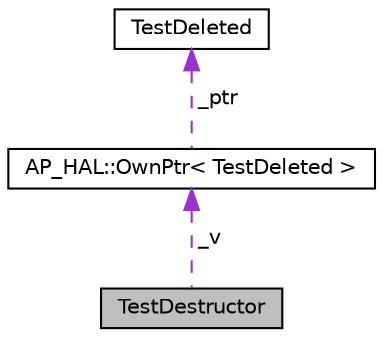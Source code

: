 digraph "TestDestructor"
{
 // INTERACTIVE_SVG=YES
  edge [fontname="Helvetica",fontsize="10",labelfontname="Helvetica",labelfontsize="10"];
  node [fontname="Helvetica",fontsize="10",shape=record];
  Node1 [label="TestDestructor",height=0.2,width=0.4,color="black", fillcolor="grey75", style="filled", fontcolor="black"];
  Node2 -> Node1 [dir="back",color="darkorchid3",fontsize="10",style="dashed",label=" _v" ,fontname="Helvetica"];
  Node2 [label="AP_HAL::OwnPtr\< TestDeleted \>",height=0.2,width=0.4,color="black", fillcolor="white", style="filled",URL="$classAP__HAL_1_1OwnPtr.html"];
  Node3 -> Node2 [dir="back",color="darkorchid3",fontsize="10",style="dashed",label=" _ptr" ,fontname="Helvetica"];
  Node3 [label="TestDeleted",height=0.2,width=0.4,color="black", fillcolor="white", style="filled",URL="$classTestDeleted.html"];
}
